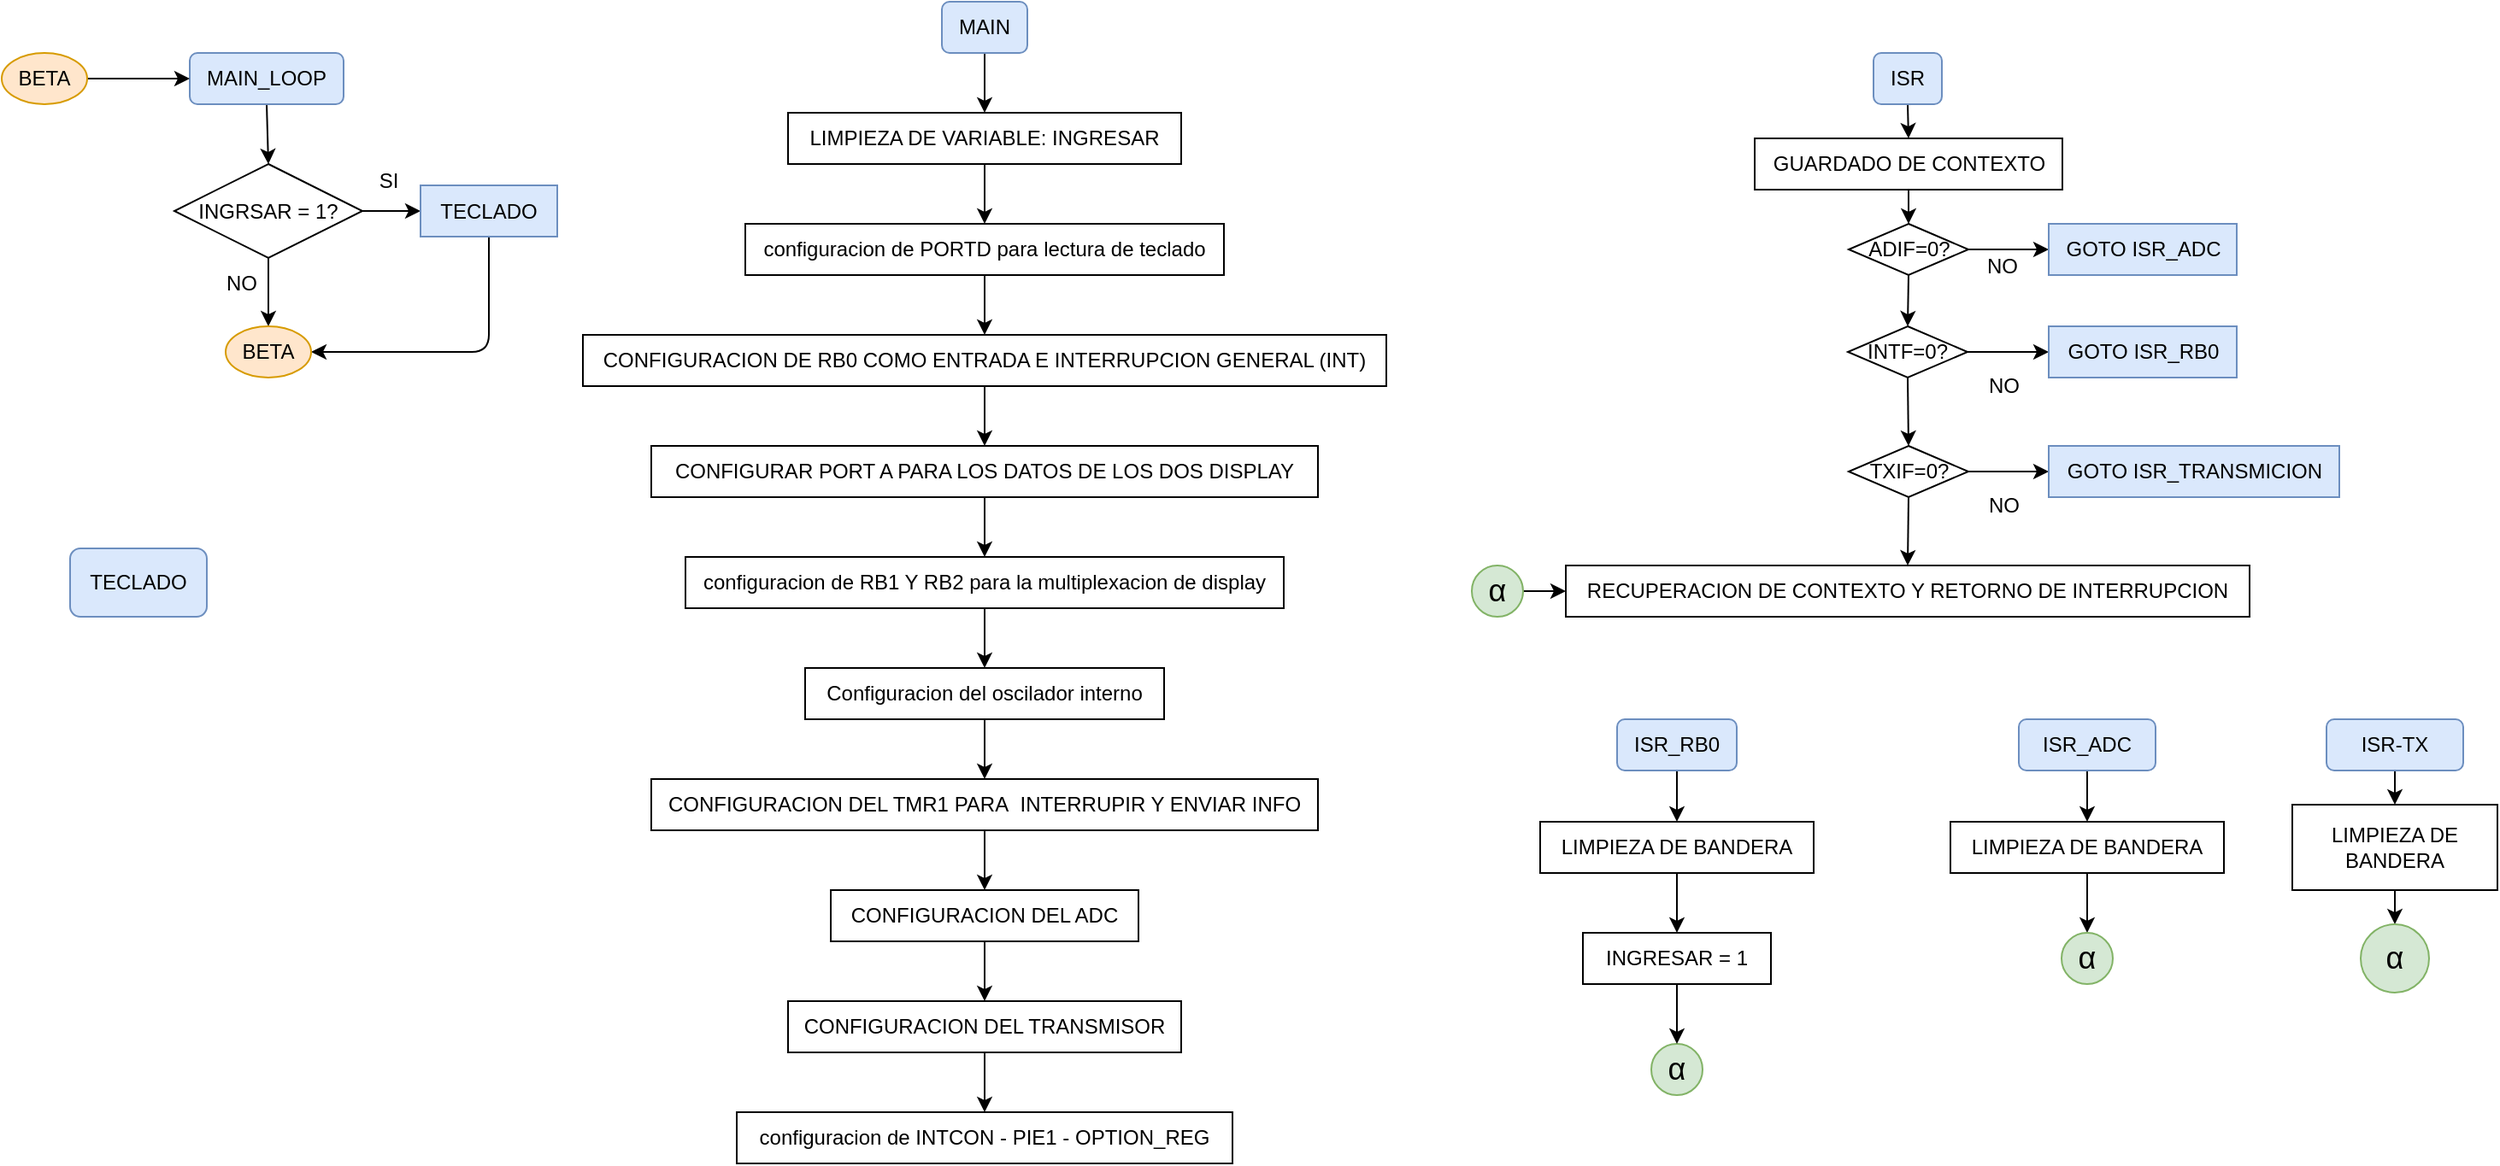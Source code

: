 <mxfile>
    <diagram id="9Iszyg2DKhIXJrNhtRNU" name="Page-1">
        <mxGraphModel dx="2481" dy="715" grid="1" gridSize="10" guides="1" tooltips="1" connect="1" arrows="1" fold="1" page="1" pageScale="1" pageWidth="850" pageHeight="1100" math="0" shadow="0">
            <root>
                <mxCell id="0"/>
                <mxCell id="1" parent="0"/>
                <mxCell id="81" value="" style="group;" parent="1" vertex="1" connectable="0">
                    <mxGeometry x="-470" width="470" height="680" as="geometry"/>
                </mxCell>
                <mxCell id="53" style="edgeStyle=none;html=1;exitX=0.5;exitY=1;exitDx=0;exitDy=0;entryX=0.5;entryY=0;entryDx=0;entryDy=0;" parent="81" source="3" target="52" edge="1">
                    <mxGeometry relative="1" as="geometry"/>
                </mxCell>
                <mxCell id="3" value="configuracion de PORTD para lectura de teclado" style="rounded=0;whiteSpace=wrap;html=1;" parent="81" vertex="1">
                    <mxGeometry x="95" y="130" width="280" height="30" as="geometry"/>
                </mxCell>
                <mxCell id="70" style="edgeStyle=none;html=1;exitX=0.5;exitY=1;exitDx=0;exitDy=0;entryX=0.5;entryY=0;entryDx=0;entryDy=0;" parent="81" source="7" target="69" edge="1">
                    <mxGeometry relative="1" as="geometry"/>
                </mxCell>
                <mxCell id="7" value="MAIN" style="rounded=1;whiteSpace=wrap;html=1;fillColor=#dae8fc;strokeColor=#6c8ebf;" parent="81" vertex="1">
                    <mxGeometry x="210" width="50" height="30" as="geometry"/>
                </mxCell>
                <mxCell id="74" style="edgeStyle=none;html=1;exitX=0.5;exitY=1;exitDx=0;exitDy=0;entryX=0.5;entryY=0;entryDx=0;entryDy=0;" parent="81" source="52" target="61" edge="1">
                    <mxGeometry relative="1" as="geometry"/>
                </mxCell>
                <mxCell id="52" value="CONFIGURACION DE RB0 COMO ENTRADA E INTERRUPCION GENERAL (INT)" style="rounded=0;whiteSpace=wrap;html=1;" parent="81" vertex="1">
                    <mxGeometry y="195" width="470" height="30" as="geometry"/>
                </mxCell>
                <mxCell id="77" style="edgeStyle=none;html=1;exitX=0.5;exitY=1;exitDx=0;exitDy=0;entryX=0.5;entryY=0;entryDx=0;entryDy=0;" parent="81" source="54" target="56" edge="1">
                    <mxGeometry relative="1" as="geometry"/>
                </mxCell>
                <mxCell id="54" value="CONFIGURACION DEL TMR1 PARA&amp;nbsp; INTERRUPIR Y ENVIAR INFO" style="rounded=0;whiteSpace=wrap;html=1;" parent="81" vertex="1">
                    <mxGeometry x="40" y="455" width="390" height="30" as="geometry"/>
                </mxCell>
                <mxCell id="78" style="edgeStyle=none;html=1;exitX=0.5;exitY=1;exitDx=0;exitDy=0;entryX=0.5;entryY=0;entryDx=0;entryDy=0;" parent="81" source="56" target="57" edge="1">
                    <mxGeometry relative="1" as="geometry"/>
                </mxCell>
                <mxCell id="56" value="CONFIGURACION DEL ADC" style="rounded=0;whiteSpace=wrap;html=1;" parent="81" vertex="1">
                    <mxGeometry x="145" y="520" width="180" height="30" as="geometry"/>
                </mxCell>
                <mxCell id="79" style="edgeStyle=none;html=1;exitX=0.5;exitY=1;exitDx=0;exitDy=0;entryX=0.5;entryY=0;entryDx=0;entryDy=0;" parent="81" source="57" target="67" edge="1">
                    <mxGeometry relative="1" as="geometry"/>
                </mxCell>
                <mxCell id="57" value="CONFIGURACION DEL TRANSMISOR" style="rounded=0;whiteSpace=wrap;html=1;" parent="81" vertex="1">
                    <mxGeometry x="120" y="585" width="230" height="30" as="geometry"/>
                </mxCell>
                <mxCell id="64" style="edgeStyle=none;html=1;exitX=0.5;exitY=1;exitDx=0;exitDy=0;entryX=0.5;entryY=0;entryDx=0;entryDy=0;" parent="81" source="61" target="62" edge="1">
                    <mxGeometry relative="1" as="geometry"/>
                </mxCell>
                <mxCell id="61" value="CONFIGURAR PORT A PARA LOS DATOS DE LOS DOS DISPLAY" style="rounded=0;whiteSpace=wrap;html=1;" parent="81" vertex="1">
                    <mxGeometry x="40" y="260" width="390" height="30" as="geometry"/>
                </mxCell>
                <mxCell id="75" style="edgeStyle=none;html=1;exitX=0.5;exitY=1;exitDx=0;exitDy=0;entryX=0.5;entryY=0;entryDx=0;entryDy=0;" parent="81" source="62" target="73" edge="1">
                    <mxGeometry relative="1" as="geometry"/>
                </mxCell>
                <mxCell id="62" value="configuracion de RB1 Y RB2 para la multiplexacion de display" style="rounded=0;whiteSpace=wrap;html=1;" parent="81" vertex="1">
                    <mxGeometry x="60" y="325" width="350" height="30" as="geometry"/>
                </mxCell>
                <mxCell id="67" value="configuracion de INTCON - PIE1 - OPTION_REG" style="rounded=0;whiteSpace=wrap;html=1;" parent="81" vertex="1">
                    <mxGeometry x="90" y="650" width="290" height="30" as="geometry"/>
                </mxCell>
                <mxCell id="71" style="edgeStyle=none;html=1;exitX=0.5;exitY=1;exitDx=0;exitDy=0;entryX=0.5;entryY=0;entryDx=0;entryDy=0;" parent="81" source="69" target="3" edge="1">
                    <mxGeometry relative="1" as="geometry"/>
                </mxCell>
                <mxCell id="69" value="LIMPIEZA DE VARIABLE: INGRESAR" style="rounded=0;whiteSpace=wrap;html=1;" parent="81" vertex="1">
                    <mxGeometry x="120" y="65" width="230" height="30" as="geometry"/>
                </mxCell>
                <mxCell id="76" style="edgeStyle=none;html=1;exitX=0.5;exitY=1;exitDx=0;exitDy=0;entryX=0.5;entryY=0;entryDx=0;entryDy=0;" parent="81" source="73" target="54" edge="1">
                    <mxGeometry relative="1" as="geometry"/>
                </mxCell>
                <mxCell id="73" value="Configuracion del oscilador interno" style="whiteSpace=wrap;html=1;" parent="81" vertex="1">
                    <mxGeometry x="130" y="390" width="210" height="30" as="geometry"/>
                </mxCell>
                <mxCell id="99" value="" style="group" vertex="1" connectable="0" parent="1">
                    <mxGeometry x="90" y="420" width="160" height="220" as="geometry"/>
                </mxCell>
                <mxCell id="40" style="edgeStyle=none;html=1;exitX=0.5;exitY=1;exitDx=0;exitDy=0;" parent="99" source="41" target="43" edge="1">
                    <mxGeometry relative="1" as="geometry"/>
                </mxCell>
                <mxCell id="41" value="ISR_RB0" style="rounded=1;whiteSpace=wrap;html=1;fillColor=#dae8fc;strokeColor=#6c8ebf;" parent="99" vertex="1">
                    <mxGeometry x="45" width="70" height="30" as="geometry"/>
                </mxCell>
                <mxCell id="97" style="edgeStyle=none;html=1;exitX=0.5;exitY=1;exitDx=0;exitDy=0;entryX=0.5;entryY=0;entryDx=0;entryDy=0;" edge="1" parent="99" source="43" target="96">
                    <mxGeometry relative="1" as="geometry"/>
                </mxCell>
                <mxCell id="43" value="LIMPIEZA DE BANDERA" style="rounded=0;whiteSpace=wrap;html=1;" parent="99" vertex="1">
                    <mxGeometry y="60" width="160" height="30" as="geometry"/>
                </mxCell>
                <mxCell id="44" value="&lt;span style=&quot;font-family: &amp;quot;Google Sans&amp;quot;, Arial, sans-serif; font-size: 18px; text-align: start;&quot;&gt;&lt;font style=&quot;color: rgb(0, 0, 0);&quot;&gt;α&lt;/font&gt;&lt;/span&gt;" style="ellipse;whiteSpace=wrap;html=1;aspect=fixed;fillColor=#d5e8d4;strokeColor=#82b366;" parent="99" vertex="1">
                    <mxGeometry x="65" y="190" width="30" height="30" as="geometry"/>
                </mxCell>
                <mxCell id="98" style="edgeStyle=none;html=1;exitX=0.5;exitY=1;exitDx=0;exitDy=0;entryX=0.5;entryY=0;entryDx=0;entryDy=0;" edge="1" parent="99" source="96" target="44">
                    <mxGeometry relative="1" as="geometry"/>
                </mxCell>
                <mxCell id="96" value="INGRESAR = 1" style="rounded=0;whiteSpace=wrap;html=1;" vertex="1" parent="99">
                    <mxGeometry x="25" y="125" width="110" height="30" as="geometry"/>
                </mxCell>
                <mxCell id="101" value="" style="group" vertex="1" connectable="0" parent="1">
                    <mxGeometry x="-810" y="30" width="325" height="190" as="geometry"/>
                </mxCell>
                <mxCell id="83" style="edgeStyle=none;html=1;exitX=0.5;exitY=1;exitDx=0;exitDy=0;entryX=0.5;entryY=0;entryDx=0;entryDy=0;" edge="1" parent="101" source="66" target="82">
                    <mxGeometry relative="1" as="geometry"/>
                </mxCell>
                <mxCell id="66" value="MAIN_LOOP" style="rounded=1;whiteSpace=wrap;html=1;fillColor=#dae8fc;strokeColor=#6c8ebf;" parent="101" vertex="1">
                    <mxGeometry x="110" width="90" height="30" as="geometry"/>
                </mxCell>
                <mxCell id="85" style="edgeStyle=none;html=1;exitX=1;exitY=0.5;exitDx=0;exitDy=0;entryX=0;entryY=0.5;entryDx=0;entryDy=0;" edge="1" parent="101" source="82" target="84">
                    <mxGeometry relative="1" as="geometry"/>
                </mxCell>
                <mxCell id="88" style="edgeStyle=none;html=1;exitX=0.5;exitY=1;exitDx=0;exitDy=0;entryX=0.5;entryY=0;entryDx=0;entryDy=0;" edge="1" parent="101" source="82" target="87">
                    <mxGeometry relative="1" as="geometry"/>
                </mxCell>
                <mxCell id="82" value="INGRSAR = 1?" style="rhombus;whiteSpace=wrap;html=1;" vertex="1" parent="101">
                    <mxGeometry x="101" y="65" width="110" height="55" as="geometry"/>
                </mxCell>
                <mxCell id="91" style="edgeStyle=none;html=1;exitX=0.5;exitY=1;exitDx=0;exitDy=0;entryX=1;entryY=0.5;entryDx=0;entryDy=0;" edge="1" parent="101" source="84" target="87">
                    <mxGeometry relative="1" as="geometry">
                        <Array as="points">
                            <mxPoint x="285" y="175"/>
                        </Array>
                    </mxGeometry>
                </mxCell>
                <mxCell id="84" value="TECLADO" style="whiteSpace=wrap;html=1;fillColor=#dae8fc;strokeColor=#6c8ebf;" vertex="1" parent="101">
                    <mxGeometry x="245" y="77.5" width="80" height="30" as="geometry"/>
                </mxCell>
                <mxCell id="87" value="BETA" style="ellipse;whiteSpace=wrap;html=1;fillColor=#ffe6cc;strokeColor=#d79b00;" vertex="1" parent="101">
                    <mxGeometry x="131" y="160" width="50" height="30" as="geometry"/>
                </mxCell>
                <mxCell id="100" style="edgeStyle=none;html=1;exitX=1;exitY=0.5;exitDx=0;exitDy=0;entryX=0;entryY=0.5;entryDx=0;entryDy=0;" edge="1" parent="101" source="89" target="66">
                    <mxGeometry relative="1" as="geometry"/>
                </mxCell>
                <mxCell id="89" value="BETA" style="ellipse;whiteSpace=wrap;html=1;fillColor=#ffe6cc;strokeColor=#d79b00;" vertex="1" parent="101">
                    <mxGeometry width="50" height="30" as="geometry"/>
                </mxCell>
                <mxCell id="94" value="SI" style="text;html=1;align=center;verticalAlign=middle;resizable=0;points=[];autosize=1;strokeColor=none;fillColor=none;" vertex="1" parent="101">
                    <mxGeometry x="211" y="60" width="30" height="30" as="geometry"/>
                </mxCell>
                <mxCell id="95" value="NO" style="text;html=1;align=center;verticalAlign=middle;resizable=0;points=[];autosize=1;strokeColor=none;fillColor=none;" vertex="1" parent="101">
                    <mxGeometry x="120" y="120" width="40" height="30" as="geometry"/>
                </mxCell>
                <mxCell id="103" value="" style="group" vertex="1" connectable="0" parent="1">
                    <mxGeometry x="50" y="30" width="507.5" height="330" as="geometry"/>
                </mxCell>
                <mxCell id="13" style="edgeStyle=none;html=1;exitX=0.5;exitY=1;exitDx=0;exitDy=0;entryX=0.5;entryY=0;entryDx=0;entryDy=0;" parent="103" source="11" target="12" edge="1">
                    <mxGeometry relative="1" as="geometry"/>
                </mxCell>
                <mxCell id="11" value="ISR" style="rounded=1;whiteSpace=wrap;html=1;fillColor=#dae8fc;strokeColor=#6c8ebf;" parent="103" vertex="1">
                    <mxGeometry x="235" width="40" height="30" as="geometry"/>
                </mxCell>
                <mxCell id="17" style="edgeStyle=none;html=1;exitX=0.5;exitY=1;exitDx=0;exitDy=0;entryX=0.5;entryY=0;entryDx=0;entryDy=0;" parent="103" source="12" target="14" edge="1">
                    <mxGeometry relative="1" as="geometry"/>
                </mxCell>
                <mxCell id="12" value="GUARDADO DE CONTEXTO" style="rounded=0;whiteSpace=wrap;html=1;" parent="103" vertex="1">
                    <mxGeometry x="165.5" y="50" width="180" height="30" as="geometry"/>
                </mxCell>
                <mxCell id="18" style="edgeStyle=none;html=1;exitX=0.5;exitY=1;exitDx=0;exitDy=0;entryX=0.5;entryY=0;entryDx=0;entryDy=0;" parent="103" source="14" target="15" edge="1">
                    <mxGeometry relative="1" as="geometry"/>
                </mxCell>
                <mxCell id="23" style="edgeStyle=none;html=1;exitX=1;exitY=0.5;exitDx=0;exitDy=0;" parent="103" source="14" target="22" edge="1">
                    <mxGeometry relative="1" as="geometry"/>
                </mxCell>
                <mxCell id="14" value="ADIF=0?" style="rhombus;whiteSpace=wrap;html=1;" parent="103" vertex="1">
                    <mxGeometry x="220.5" y="100" width="70" height="30" as="geometry"/>
                </mxCell>
                <mxCell id="19" style="edgeStyle=none;html=1;exitX=0.5;exitY=1;exitDx=0;exitDy=0;entryX=0.5;entryY=0;entryDx=0;entryDy=0;" parent="103" source="15" target="16" edge="1">
                    <mxGeometry relative="1" as="geometry"/>
                </mxCell>
                <mxCell id="25" style="edgeStyle=none;html=1;exitX=1;exitY=0.5;exitDx=0;exitDy=0;entryX=0;entryY=0.5;entryDx=0;entryDy=0;" parent="103" source="15" target="24" edge="1">
                    <mxGeometry relative="1" as="geometry"/>
                </mxCell>
                <mxCell id="15" value="INTF=0?" style="rhombus;whiteSpace=wrap;html=1;" parent="103" vertex="1">
                    <mxGeometry x="220" y="160" width="70" height="30" as="geometry"/>
                </mxCell>
                <mxCell id="27" style="edgeStyle=none;html=1;exitX=1;exitY=0.5;exitDx=0;exitDy=0;entryX=0;entryY=0.5;entryDx=0;entryDy=0;" parent="103" source="16" target="26" edge="1">
                    <mxGeometry relative="1" as="geometry"/>
                </mxCell>
                <mxCell id="32" style="edgeStyle=none;html=1;exitX=0.5;exitY=1;exitDx=0;exitDy=0;entryX=0.5;entryY=0;entryDx=0;entryDy=0;" parent="103" source="16" target="31" edge="1">
                    <mxGeometry relative="1" as="geometry">
                        <mxPoint x="255" y="390" as="targetPoint"/>
                    </mxGeometry>
                </mxCell>
                <mxCell id="16" value="TXIF=0?" style="rhombus;whiteSpace=wrap;html=1;" parent="103" vertex="1">
                    <mxGeometry x="220.5" y="230" width="70" height="30" as="geometry"/>
                </mxCell>
                <mxCell id="22" value="GOTO ISR_ADC" style="rounded=0;whiteSpace=wrap;html=1;fillColor=#dae8fc;strokeColor=#6c8ebf;" parent="103" vertex="1">
                    <mxGeometry x="337.5" y="100" width="110" height="30" as="geometry"/>
                </mxCell>
                <mxCell id="24" value="GOTO ISR_RB0" style="rounded=0;whiteSpace=wrap;html=1;fillColor=#dae8fc;strokeColor=#6c8ebf;" parent="103" vertex="1">
                    <mxGeometry x="337.5" y="160" width="110" height="30" as="geometry"/>
                </mxCell>
                <mxCell id="26" value="GOTO ISR_TRANSMICION" style="rounded=0;whiteSpace=wrap;html=1;fillColor=#dae8fc;strokeColor=#6c8ebf;" parent="103" vertex="1">
                    <mxGeometry x="337.5" y="230" width="170" height="30" as="geometry"/>
                </mxCell>
                <mxCell id="28" value="NO" style="text;html=1;align=center;verticalAlign=middle;resizable=0;points=[];autosize=1;strokeColor=none;fillColor=none;" parent="103" vertex="1">
                    <mxGeometry x="290" y="110" width="40" height="30" as="geometry"/>
                </mxCell>
                <mxCell id="29" value="NO" style="text;html=1;align=center;verticalAlign=middle;resizable=0;points=[];autosize=1;strokeColor=none;fillColor=none;" parent="103" vertex="1">
                    <mxGeometry x="290.5" y="180" width="40" height="30" as="geometry"/>
                </mxCell>
                <mxCell id="30" value="NO" style="text;html=1;align=center;verticalAlign=middle;resizable=0;points=[];autosize=1;strokeColor=none;fillColor=none;" parent="103" vertex="1">
                    <mxGeometry x="290.5" y="250" width="40" height="30" as="geometry"/>
                </mxCell>
                <mxCell id="31" value="RECUPERACION DE CONTEXTO Y RETORNO DE INTERRUPCION" style="rounded=0;whiteSpace=wrap;html=1;" parent="103" vertex="1">
                    <mxGeometry x="55" y="300" width="400" height="30" as="geometry"/>
                </mxCell>
                <mxCell id="50" style="edgeStyle=none;html=1;exitX=1;exitY=0.5;exitDx=0;exitDy=0;entryX=0;entryY=0.5;entryDx=0;entryDy=0;" parent="103" source="38" target="31" edge="1">
                    <mxGeometry relative="1" as="geometry"/>
                </mxCell>
                <mxCell id="38" value="&lt;span style=&quot;font-family: &amp;quot;Google Sans&amp;quot;, Arial, sans-serif; font-size: 18px; text-align: start;&quot;&gt;&lt;font style=&quot;color: rgb(0, 0, 0);&quot;&gt;α&lt;/font&gt;&lt;/span&gt;" style="ellipse;whiteSpace=wrap;html=1;aspect=fixed;fillColor=#d5e8d4;strokeColor=#82b366;" parent="103" vertex="1">
                    <mxGeometry y="300" width="30" height="30" as="geometry"/>
                </mxCell>
                <mxCell id="104" value="" style="group" vertex="1" connectable="0" parent="1">
                    <mxGeometry x="330" y="420" width="160" height="155" as="geometry"/>
                </mxCell>
                <mxCell id="35" style="edgeStyle=none;html=1;exitX=0.5;exitY=1;exitDx=0;exitDy=0;" parent="104" source="33" target="34" edge="1">
                    <mxGeometry relative="1" as="geometry"/>
                </mxCell>
                <mxCell id="33" value="&lt;span style=&quot;color: rgb(0, 0, 0);&quot;&gt;ISR_ADC&lt;/span&gt;" style="rounded=1;whiteSpace=wrap;html=1;fillColor=#dae8fc;strokeColor=#6c8ebf;" parent="104" vertex="1">
                    <mxGeometry x="40" width="80" height="30" as="geometry"/>
                </mxCell>
                <mxCell id="37" style="edgeStyle=none;html=1;exitX=0.5;exitY=1;exitDx=0;exitDy=0;entryX=0.5;entryY=0;entryDx=0;entryDy=0;" parent="104" source="34" target="36" edge="1">
                    <mxGeometry relative="1" as="geometry"/>
                </mxCell>
                <mxCell id="34" value="LIMPIEZA DE BANDERA" style="rounded=0;whiteSpace=wrap;html=1;" parent="104" vertex="1">
                    <mxGeometry y="60" width="160" height="30" as="geometry"/>
                </mxCell>
                <mxCell id="36" value="&lt;span style=&quot;font-family: &amp;quot;Google Sans&amp;quot;, Arial, sans-serif; font-size: 18px; text-align: start;&quot;&gt;&lt;font style=&quot;color: rgb(0, 0, 0);&quot;&gt;α&lt;/font&gt;&lt;/span&gt;" style="ellipse;whiteSpace=wrap;html=1;aspect=fixed;fillColor=#d5e8d4;strokeColor=#82b366;" parent="104" vertex="1">
                    <mxGeometry x="65" y="125" width="30" height="30" as="geometry"/>
                </mxCell>
                <mxCell id="105" value="" style="group" vertex="1" connectable="0" parent="1">
                    <mxGeometry x="530" y="420" width="120" height="160" as="geometry"/>
                </mxCell>
                <mxCell id="45" style="edgeStyle=none;html=1;exitX=0.5;exitY=1;exitDx=0;exitDy=0;" parent="105" source="46" target="48" edge="1">
                    <mxGeometry relative="1" as="geometry"/>
                </mxCell>
                <mxCell id="46" value="ISR-TX" style="rounded=1;whiteSpace=wrap;html=1;fillColor=#dae8fc;strokeColor=#6c8ebf;" parent="105" vertex="1">
                    <mxGeometry x="20" width="80" height="30" as="geometry"/>
                </mxCell>
                <mxCell id="47" style="edgeStyle=none;html=1;exitX=0.5;exitY=1;exitDx=0;exitDy=0;entryX=0.5;entryY=0;entryDx=0;entryDy=0;" parent="105" source="48" target="49" edge="1">
                    <mxGeometry relative="1" as="geometry"/>
                </mxCell>
                <mxCell id="48" value="LIMPIEZA DE BANDERA" style="rounded=0;whiteSpace=wrap;html=1;" parent="105" vertex="1">
                    <mxGeometry y="50" width="120" height="50" as="geometry"/>
                </mxCell>
                <mxCell id="49" value="&lt;span style=&quot;font-family: &amp;quot;Google Sans&amp;quot;, Arial, sans-serif; font-size: 18px; text-align: start;&quot;&gt;&lt;font style=&quot;color: rgb(0, 0, 0);&quot;&gt;α&lt;/font&gt;&lt;/span&gt;" style="ellipse;whiteSpace=wrap;html=1;aspect=fixed;fillColor=#d5e8d4;strokeColor=#82b366;" parent="105" vertex="1">
                    <mxGeometry x="40" y="120" width="40" height="40" as="geometry"/>
                </mxCell>
                <mxCell id="128" value="TECLADO" style="rounded=1;whiteSpace=wrap;html=1;fillColor=#dae8fc;strokeColor=#6c8ebf;" vertex="1" parent="1">
                    <mxGeometry x="-770" y="320" width="80" height="40" as="geometry"/>
                </mxCell>
            </root>
        </mxGraphModel>
    </diagram>
</mxfile>